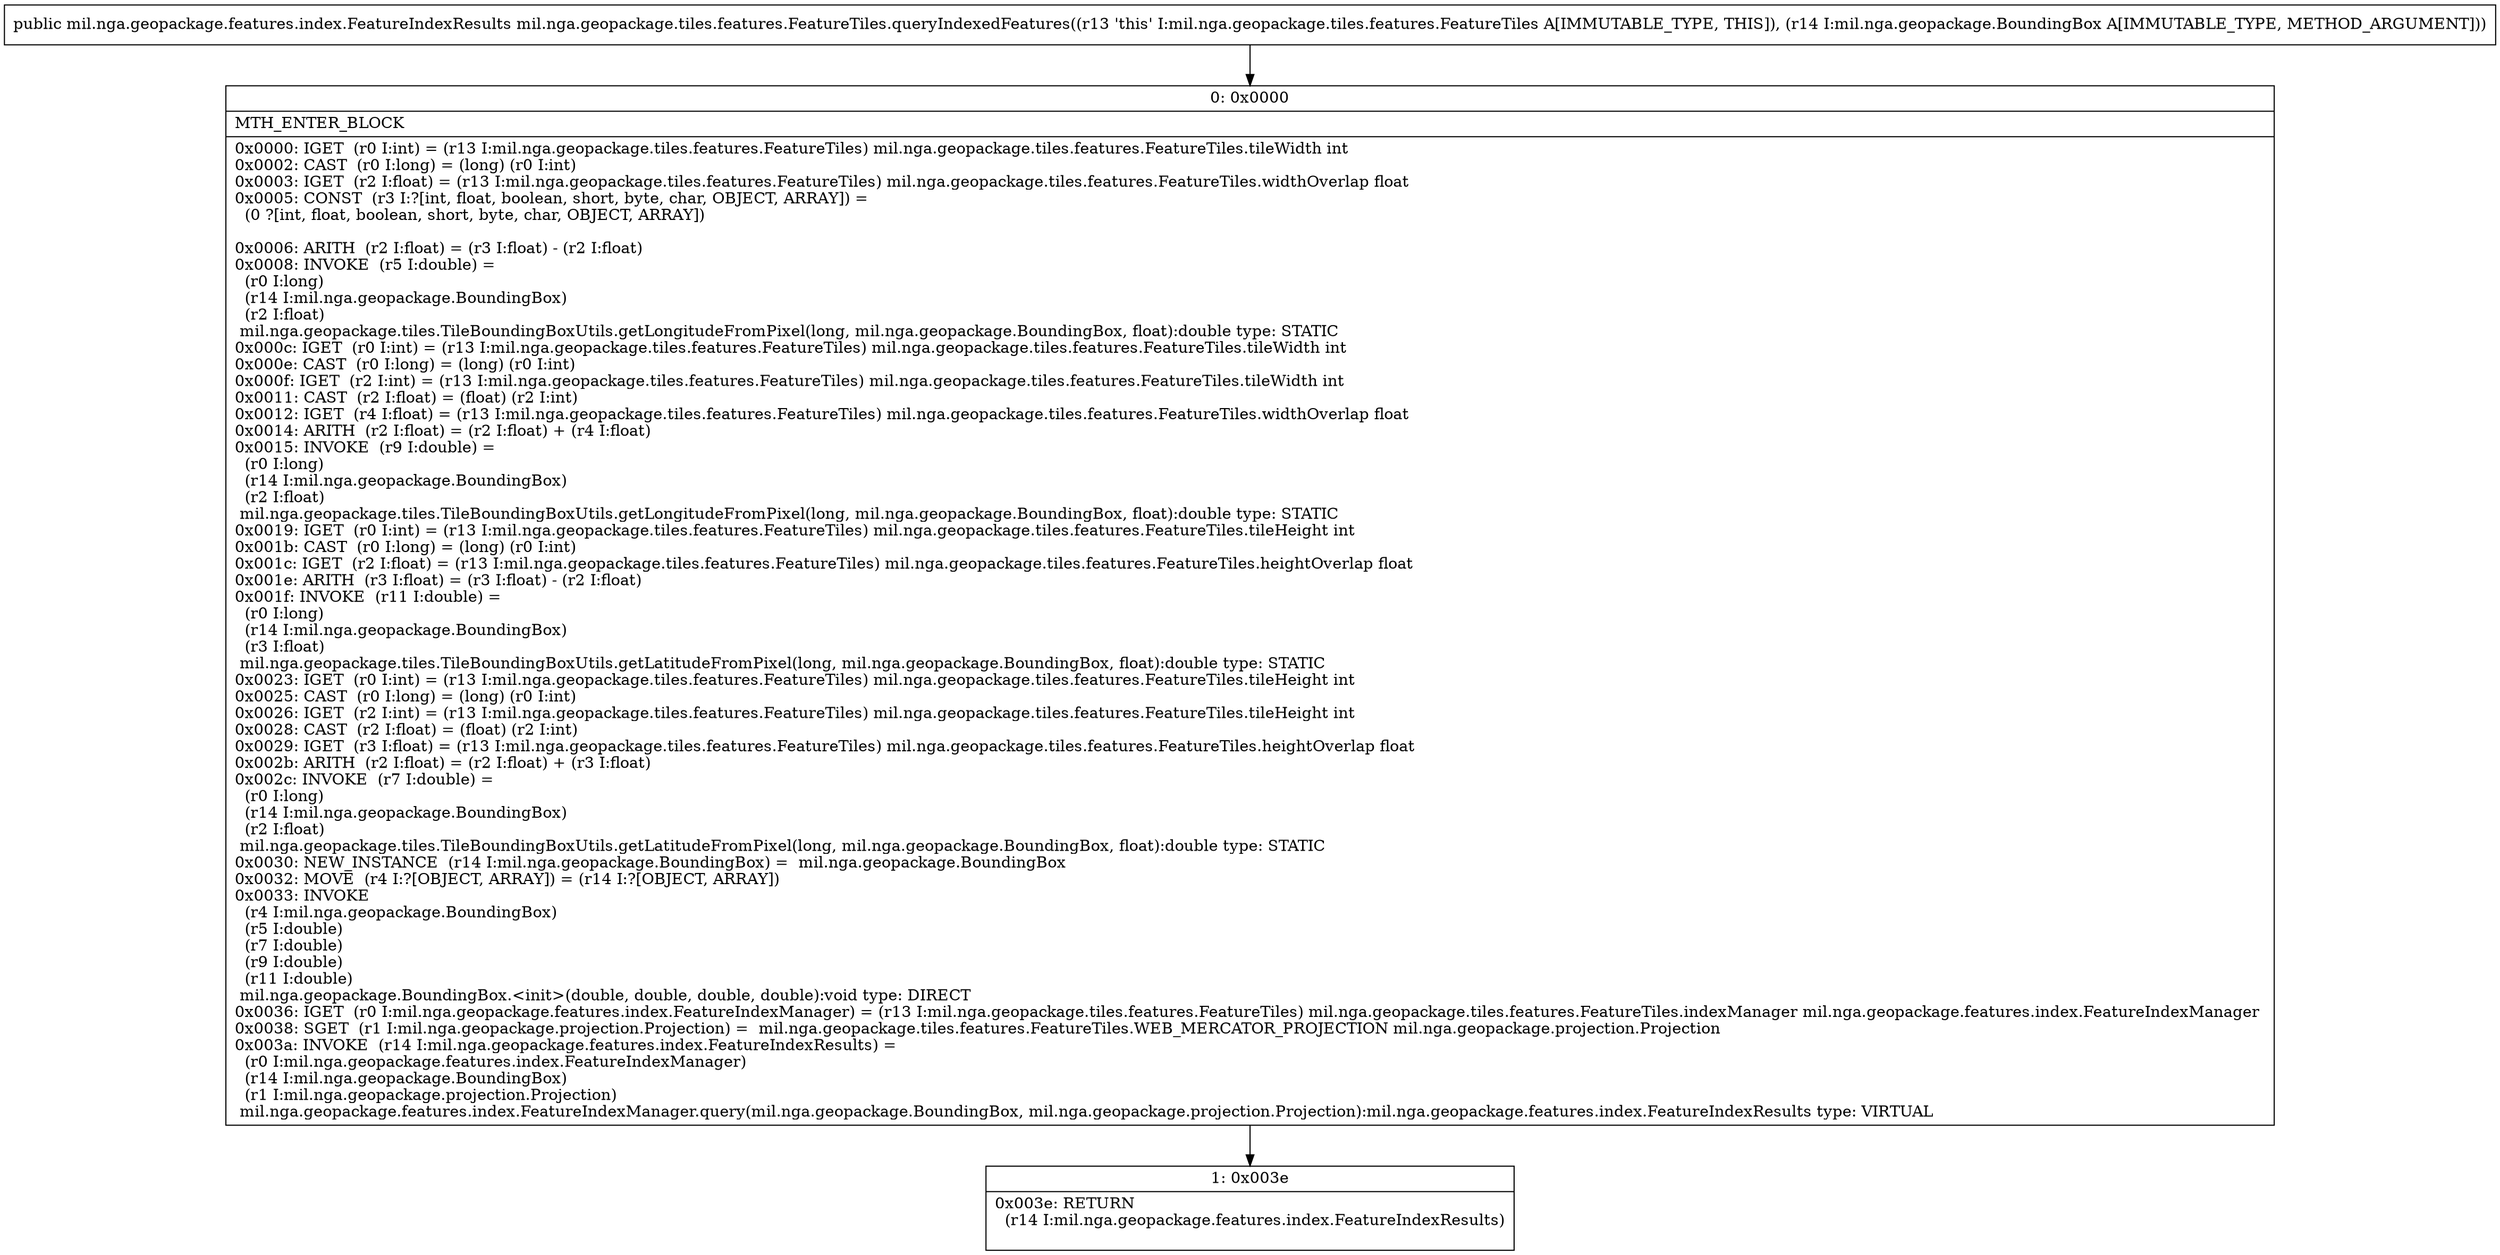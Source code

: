 digraph "CFG formil.nga.geopackage.tiles.features.FeatureTiles.queryIndexedFeatures(Lmil\/nga\/geopackage\/BoundingBox;)Lmil\/nga\/geopackage\/features\/index\/FeatureIndexResults;" {
Node_0 [shape=record,label="{0\:\ 0x0000|MTH_ENTER_BLOCK\l|0x0000: IGET  (r0 I:int) = (r13 I:mil.nga.geopackage.tiles.features.FeatureTiles) mil.nga.geopackage.tiles.features.FeatureTiles.tileWidth int \l0x0002: CAST  (r0 I:long) = (long) (r0 I:int) \l0x0003: IGET  (r2 I:float) = (r13 I:mil.nga.geopackage.tiles.features.FeatureTiles) mil.nga.geopackage.tiles.features.FeatureTiles.widthOverlap float \l0x0005: CONST  (r3 I:?[int, float, boolean, short, byte, char, OBJECT, ARRAY]) = \l  (0 ?[int, float, boolean, short, byte, char, OBJECT, ARRAY])\l \l0x0006: ARITH  (r2 I:float) = (r3 I:float) \- (r2 I:float) \l0x0008: INVOKE  (r5 I:double) = \l  (r0 I:long)\l  (r14 I:mil.nga.geopackage.BoundingBox)\l  (r2 I:float)\l mil.nga.geopackage.tiles.TileBoundingBoxUtils.getLongitudeFromPixel(long, mil.nga.geopackage.BoundingBox, float):double type: STATIC \l0x000c: IGET  (r0 I:int) = (r13 I:mil.nga.geopackage.tiles.features.FeatureTiles) mil.nga.geopackage.tiles.features.FeatureTiles.tileWidth int \l0x000e: CAST  (r0 I:long) = (long) (r0 I:int) \l0x000f: IGET  (r2 I:int) = (r13 I:mil.nga.geopackage.tiles.features.FeatureTiles) mil.nga.geopackage.tiles.features.FeatureTiles.tileWidth int \l0x0011: CAST  (r2 I:float) = (float) (r2 I:int) \l0x0012: IGET  (r4 I:float) = (r13 I:mil.nga.geopackage.tiles.features.FeatureTiles) mil.nga.geopackage.tiles.features.FeatureTiles.widthOverlap float \l0x0014: ARITH  (r2 I:float) = (r2 I:float) + (r4 I:float) \l0x0015: INVOKE  (r9 I:double) = \l  (r0 I:long)\l  (r14 I:mil.nga.geopackage.BoundingBox)\l  (r2 I:float)\l mil.nga.geopackage.tiles.TileBoundingBoxUtils.getLongitudeFromPixel(long, mil.nga.geopackage.BoundingBox, float):double type: STATIC \l0x0019: IGET  (r0 I:int) = (r13 I:mil.nga.geopackage.tiles.features.FeatureTiles) mil.nga.geopackage.tiles.features.FeatureTiles.tileHeight int \l0x001b: CAST  (r0 I:long) = (long) (r0 I:int) \l0x001c: IGET  (r2 I:float) = (r13 I:mil.nga.geopackage.tiles.features.FeatureTiles) mil.nga.geopackage.tiles.features.FeatureTiles.heightOverlap float \l0x001e: ARITH  (r3 I:float) = (r3 I:float) \- (r2 I:float) \l0x001f: INVOKE  (r11 I:double) = \l  (r0 I:long)\l  (r14 I:mil.nga.geopackage.BoundingBox)\l  (r3 I:float)\l mil.nga.geopackage.tiles.TileBoundingBoxUtils.getLatitudeFromPixel(long, mil.nga.geopackage.BoundingBox, float):double type: STATIC \l0x0023: IGET  (r0 I:int) = (r13 I:mil.nga.geopackage.tiles.features.FeatureTiles) mil.nga.geopackage.tiles.features.FeatureTiles.tileHeight int \l0x0025: CAST  (r0 I:long) = (long) (r0 I:int) \l0x0026: IGET  (r2 I:int) = (r13 I:mil.nga.geopackage.tiles.features.FeatureTiles) mil.nga.geopackage.tiles.features.FeatureTiles.tileHeight int \l0x0028: CAST  (r2 I:float) = (float) (r2 I:int) \l0x0029: IGET  (r3 I:float) = (r13 I:mil.nga.geopackage.tiles.features.FeatureTiles) mil.nga.geopackage.tiles.features.FeatureTiles.heightOverlap float \l0x002b: ARITH  (r2 I:float) = (r2 I:float) + (r3 I:float) \l0x002c: INVOKE  (r7 I:double) = \l  (r0 I:long)\l  (r14 I:mil.nga.geopackage.BoundingBox)\l  (r2 I:float)\l mil.nga.geopackage.tiles.TileBoundingBoxUtils.getLatitudeFromPixel(long, mil.nga.geopackage.BoundingBox, float):double type: STATIC \l0x0030: NEW_INSTANCE  (r14 I:mil.nga.geopackage.BoundingBox) =  mil.nga.geopackage.BoundingBox \l0x0032: MOVE  (r4 I:?[OBJECT, ARRAY]) = (r14 I:?[OBJECT, ARRAY]) \l0x0033: INVOKE  \l  (r4 I:mil.nga.geopackage.BoundingBox)\l  (r5 I:double)\l  (r7 I:double)\l  (r9 I:double)\l  (r11 I:double)\l mil.nga.geopackage.BoundingBox.\<init\>(double, double, double, double):void type: DIRECT \l0x0036: IGET  (r0 I:mil.nga.geopackage.features.index.FeatureIndexManager) = (r13 I:mil.nga.geopackage.tiles.features.FeatureTiles) mil.nga.geopackage.tiles.features.FeatureTiles.indexManager mil.nga.geopackage.features.index.FeatureIndexManager \l0x0038: SGET  (r1 I:mil.nga.geopackage.projection.Projection) =  mil.nga.geopackage.tiles.features.FeatureTiles.WEB_MERCATOR_PROJECTION mil.nga.geopackage.projection.Projection \l0x003a: INVOKE  (r14 I:mil.nga.geopackage.features.index.FeatureIndexResults) = \l  (r0 I:mil.nga.geopackage.features.index.FeatureIndexManager)\l  (r14 I:mil.nga.geopackage.BoundingBox)\l  (r1 I:mil.nga.geopackage.projection.Projection)\l mil.nga.geopackage.features.index.FeatureIndexManager.query(mil.nga.geopackage.BoundingBox, mil.nga.geopackage.projection.Projection):mil.nga.geopackage.features.index.FeatureIndexResults type: VIRTUAL \l}"];
Node_1 [shape=record,label="{1\:\ 0x003e|0x003e: RETURN  \l  (r14 I:mil.nga.geopackage.features.index.FeatureIndexResults)\l \l}"];
MethodNode[shape=record,label="{public mil.nga.geopackage.features.index.FeatureIndexResults mil.nga.geopackage.tiles.features.FeatureTiles.queryIndexedFeatures((r13 'this' I:mil.nga.geopackage.tiles.features.FeatureTiles A[IMMUTABLE_TYPE, THIS]), (r14 I:mil.nga.geopackage.BoundingBox A[IMMUTABLE_TYPE, METHOD_ARGUMENT])) }"];
MethodNode -> Node_0;
Node_0 -> Node_1;
}

